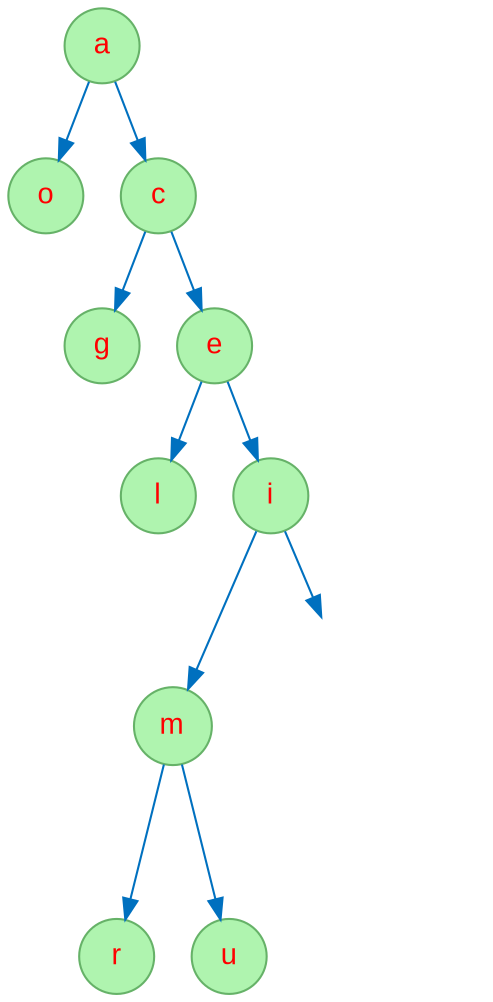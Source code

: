 digraph "Seq-murcielago" {
node [fontname="Arial", fontcolor=red, shape=circle, style=filled, color="#66B268", fillcolor="#AFF4AF" ];
edge [color = "#0070BF"];
625576447 [label="a"];
625576447 -> 1560911714;
1560911714 [label="o"];
625576447 -> 939047783;
939047783 [label="c"];
939047783 -> 396180261;
396180261 [label="g"];
939047783 -> 1237514926;
1237514926 [label="e"];
1237514926 -> 1128032093;
1128032093 [label="l"];
1237514926 -> 780237624;
780237624 [label="i"];
780237624 -> 2128227771;
2128227771 [label="m"];
2128227771 -> 1702297201;
1702297201 [label="r"];
2128227771 -> 1896277646;
1896277646 [label="u"];
l780237624 [style=invis];
780237624 -> l780237624;
}
